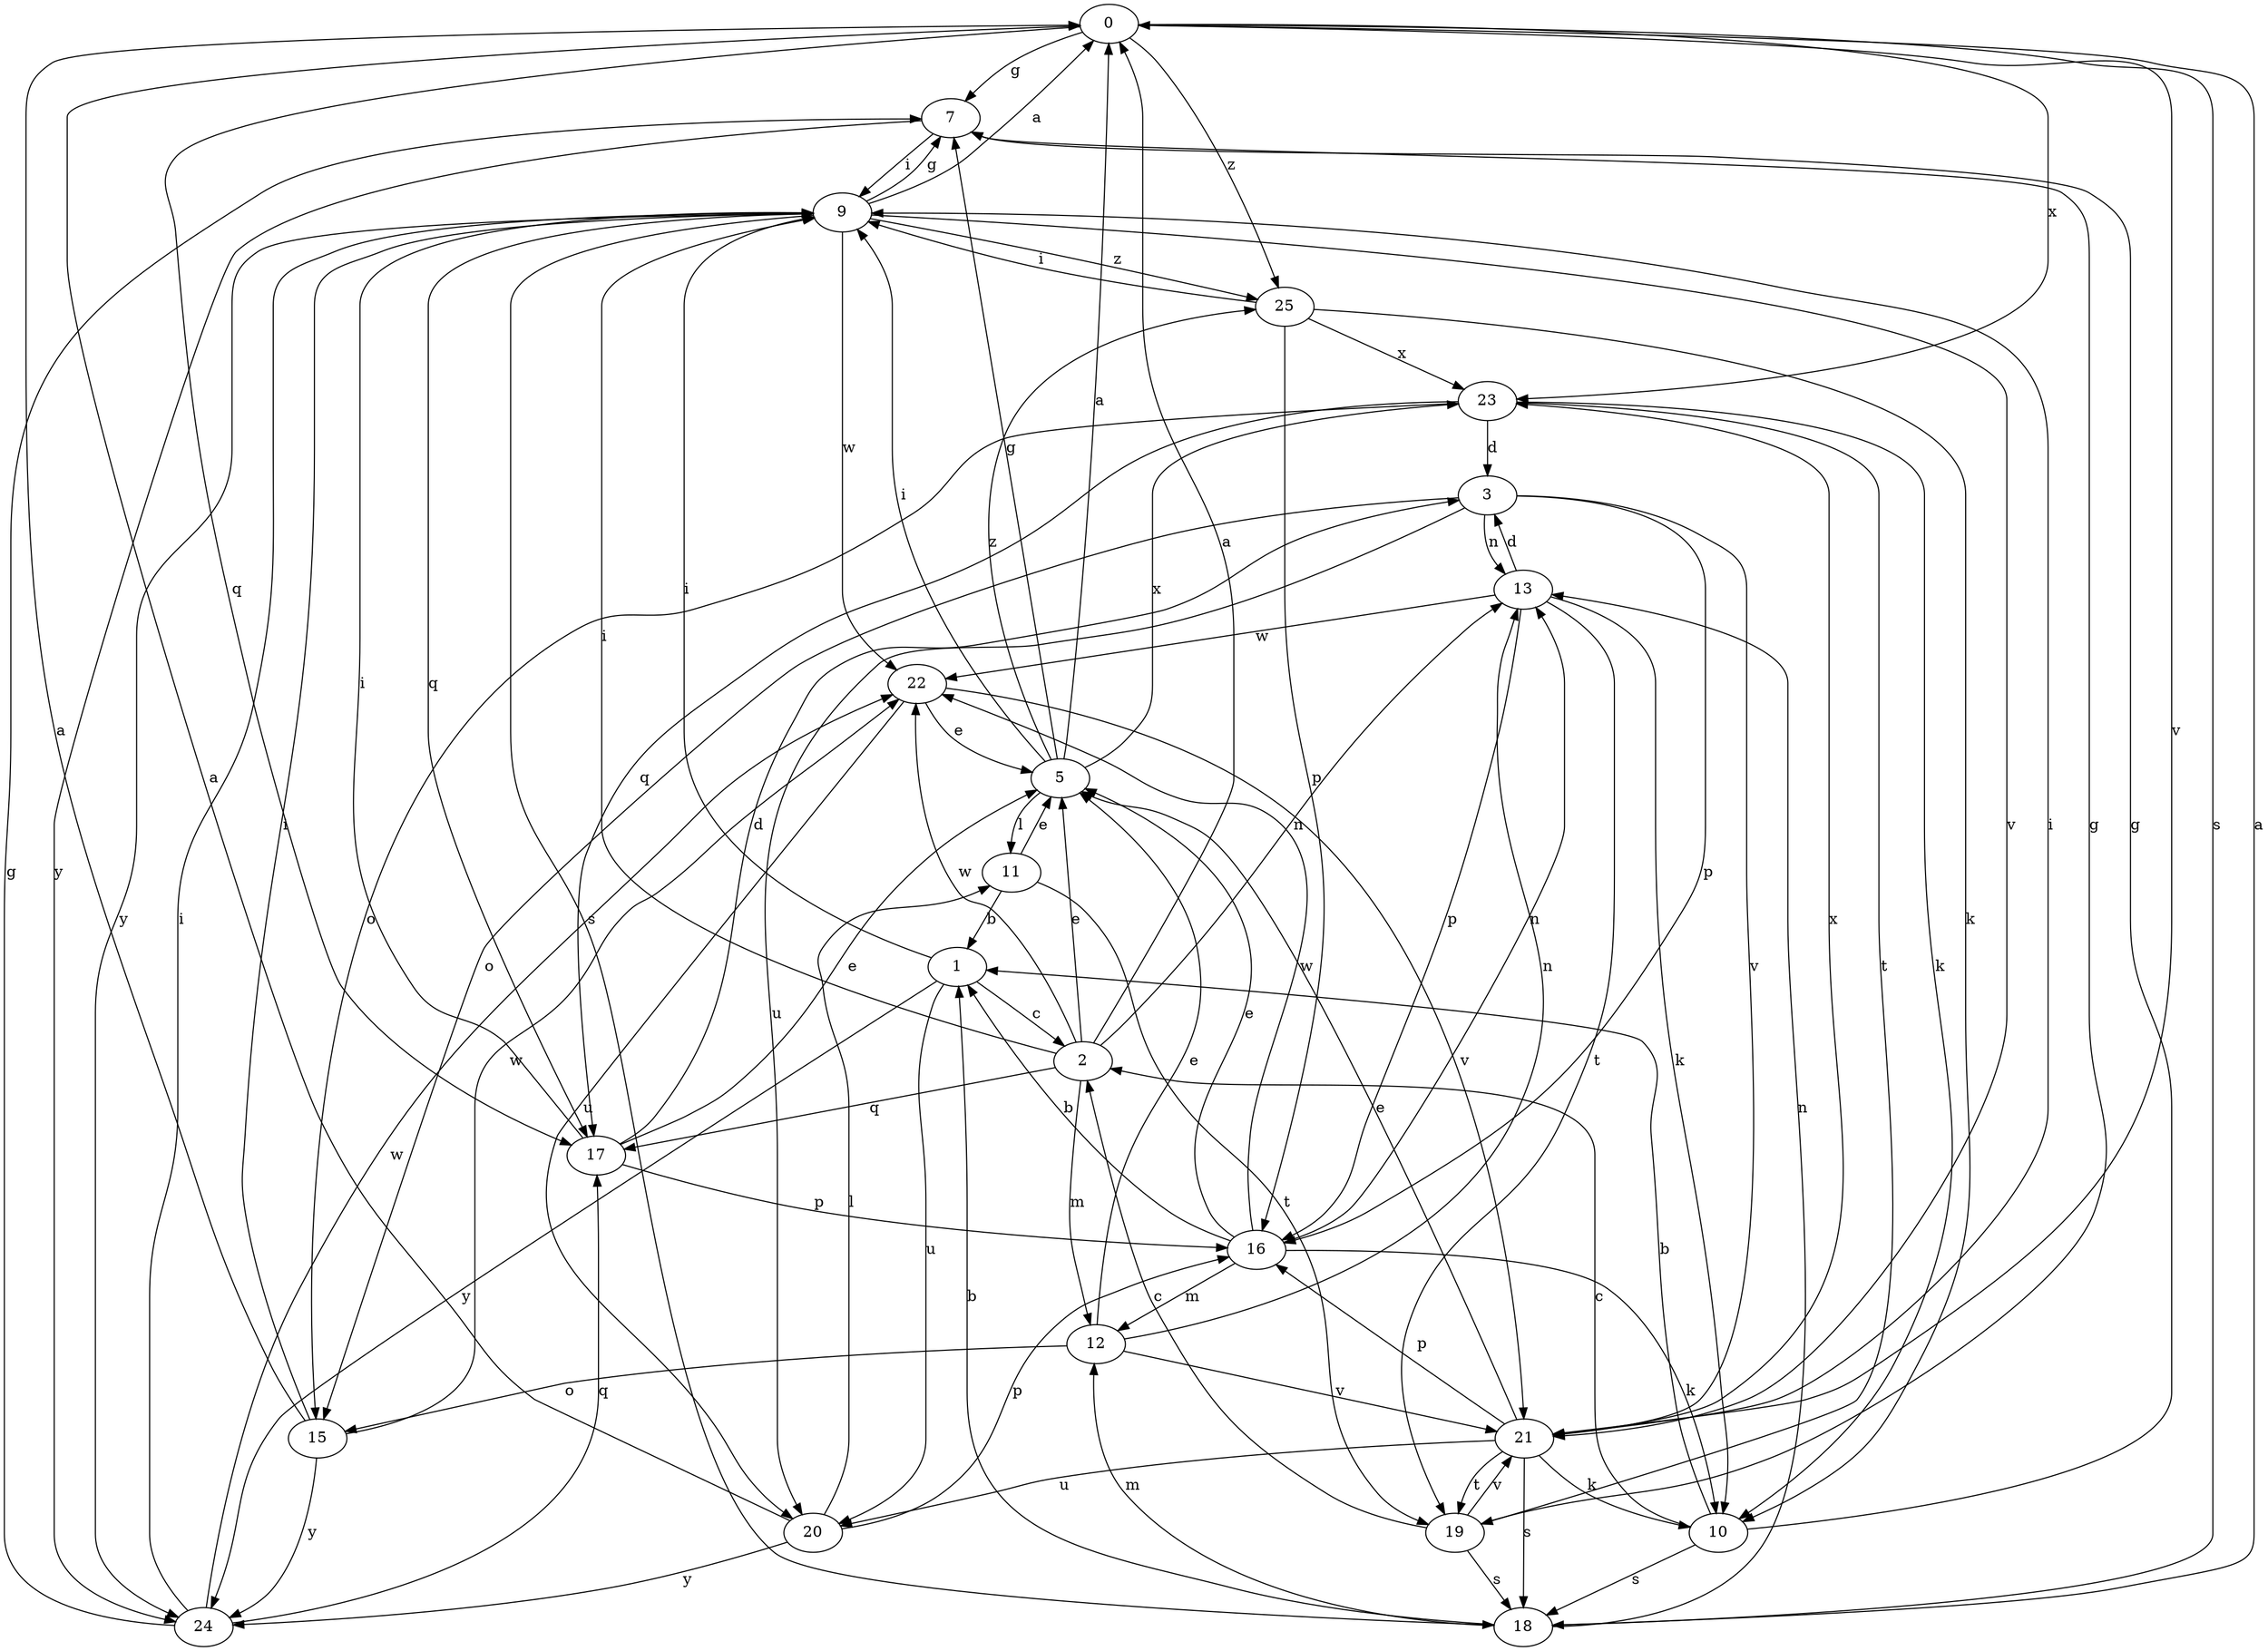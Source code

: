 strict digraph  {
0;
1;
2;
3;
5;
7;
9;
10;
11;
12;
13;
15;
16;
17;
18;
19;
20;
21;
22;
23;
24;
25;
0 -> 7  [label=g];
0 -> 17  [label=q];
0 -> 18  [label=s];
0 -> 21  [label=v];
0 -> 23  [label=x];
0 -> 25  [label=z];
1 -> 2  [label=c];
1 -> 9  [label=i];
1 -> 20  [label=u];
1 -> 24  [label=y];
2 -> 0  [label=a];
2 -> 5  [label=e];
2 -> 9  [label=i];
2 -> 12  [label=m];
2 -> 13  [label=n];
2 -> 17  [label=q];
2 -> 22  [label=w];
3 -> 13  [label=n];
3 -> 15  [label=o];
3 -> 16  [label=p];
3 -> 20  [label=u];
3 -> 21  [label=v];
5 -> 0  [label=a];
5 -> 7  [label=g];
5 -> 9  [label=i];
5 -> 11  [label=l];
5 -> 23  [label=x];
5 -> 25  [label=z];
7 -> 9  [label=i];
7 -> 24  [label=y];
9 -> 0  [label=a];
9 -> 7  [label=g];
9 -> 17  [label=q];
9 -> 18  [label=s];
9 -> 21  [label=v];
9 -> 22  [label=w];
9 -> 24  [label=y];
9 -> 25  [label=z];
10 -> 1  [label=b];
10 -> 2  [label=c];
10 -> 7  [label=g];
10 -> 18  [label=s];
11 -> 1  [label=b];
11 -> 5  [label=e];
11 -> 19  [label=t];
12 -> 5  [label=e];
12 -> 13  [label=n];
12 -> 15  [label=o];
12 -> 21  [label=v];
13 -> 3  [label=d];
13 -> 10  [label=k];
13 -> 16  [label=p];
13 -> 19  [label=t];
13 -> 22  [label=w];
15 -> 0  [label=a];
15 -> 9  [label=i];
15 -> 22  [label=w];
15 -> 24  [label=y];
16 -> 1  [label=b];
16 -> 5  [label=e];
16 -> 10  [label=k];
16 -> 12  [label=m];
16 -> 13  [label=n];
16 -> 22  [label=w];
17 -> 3  [label=d];
17 -> 5  [label=e];
17 -> 9  [label=i];
17 -> 16  [label=p];
18 -> 0  [label=a];
18 -> 1  [label=b];
18 -> 12  [label=m];
18 -> 13  [label=n];
19 -> 2  [label=c];
19 -> 7  [label=g];
19 -> 18  [label=s];
19 -> 21  [label=v];
20 -> 0  [label=a];
20 -> 11  [label=l];
20 -> 16  [label=p];
20 -> 24  [label=y];
21 -> 5  [label=e];
21 -> 9  [label=i];
21 -> 10  [label=k];
21 -> 16  [label=p];
21 -> 18  [label=s];
21 -> 19  [label=t];
21 -> 20  [label=u];
21 -> 23  [label=x];
22 -> 5  [label=e];
22 -> 20  [label=u];
22 -> 21  [label=v];
23 -> 3  [label=d];
23 -> 10  [label=k];
23 -> 15  [label=o];
23 -> 17  [label=q];
23 -> 19  [label=t];
24 -> 7  [label=g];
24 -> 9  [label=i];
24 -> 17  [label=q];
24 -> 22  [label=w];
25 -> 9  [label=i];
25 -> 10  [label=k];
25 -> 16  [label=p];
25 -> 23  [label=x];
}
